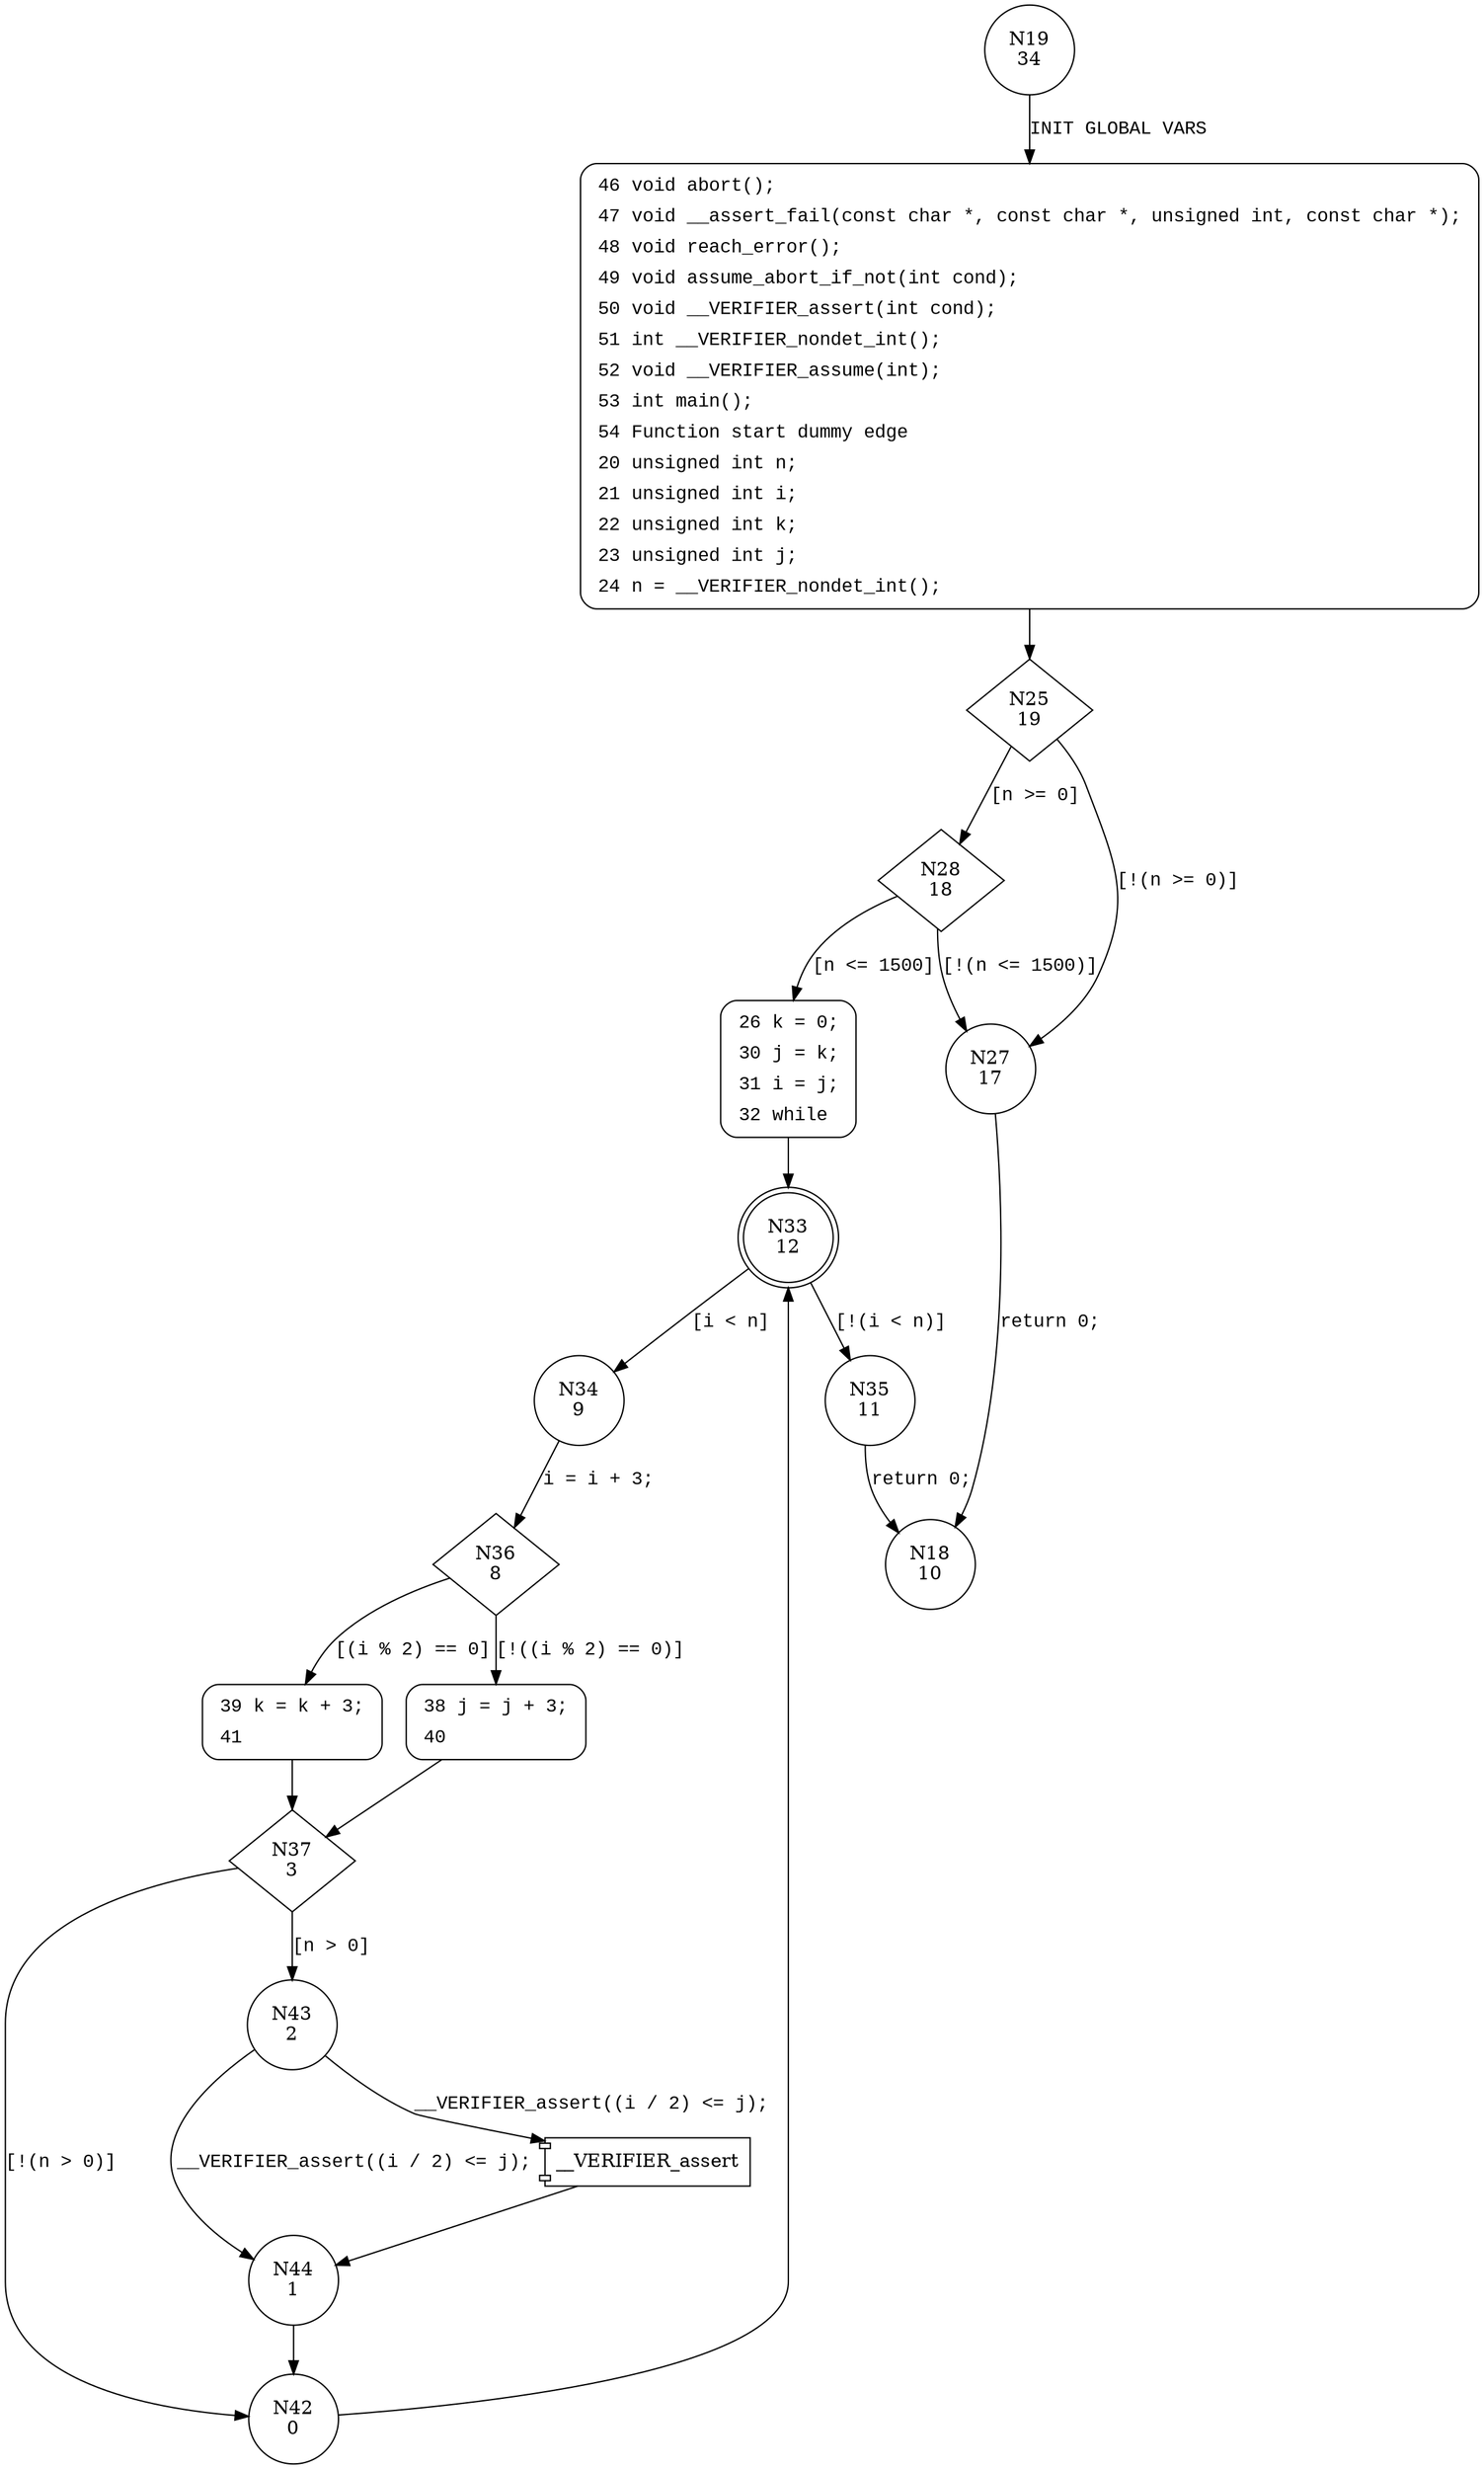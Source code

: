 digraph main {
19 [shape="circle" label="N19\n34"]
46 [shape="circle" label="N46\n33"]
25 [shape="diamond" label="N25\n19"]
28 [shape="diamond" label="N28\n18"]
27 [shape="circle" label="N27\n17"]
18 [shape="circle" label="N18\n10"]
26 [shape="circle" label="N26\n16"]
33 [shape="doublecircle" label="N33\n12"]
34 [shape="circle" label="N34\n9"]
35 [shape="circle" label="N35\n11"]
36 [shape="diamond" label="N36\n8"]
39 [shape="circle" label="N39\n5"]
38 [shape="circle" label="N38\n7"]
37 [shape="diamond" label="N37\n3"]
43 [shape="circle" label="N43\n2"]
42 [shape="circle" label="N42\n0"]
44 [shape="circle" label="N44\n1"]
46 [style="filled,bold" penwidth="1" fillcolor="white" fontname="Courier New" shape="Mrecord" label=<<table border="0" cellborder="0" cellpadding="3" bgcolor="white"><tr><td align="right">46</td><td align="left">void abort();</td></tr><tr><td align="right">47</td><td align="left">void __assert_fail(const char *, const char *, unsigned int, const char *);</td></tr><tr><td align="right">48</td><td align="left">void reach_error();</td></tr><tr><td align="right">49</td><td align="left">void assume_abort_if_not(int cond);</td></tr><tr><td align="right">50</td><td align="left">void __VERIFIER_assert(int cond);</td></tr><tr><td align="right">51</td><td align="left">int __VERIFIER_nondet_int();</td></tr><tr><td align="right">52</td><td align="left">void __VERIFIER_assume(int);</td></tr><tr><td align="right">53</td><td align="left">int main();</td></tr><tr><td align="right">54</td><td align="left">Function start dummy edge</td></tr><tr><td align="right">20</td><td align="left">unsigned int n;</td></tr><tr><td align="right">21</td><td align="left">unsigned int i;</td></tr><tr><td align="right">22</td><td align="left">unsigned int k;</td></tr><tr><td align="right">23</td><td align="left">unsigned int j;</td></tr><tr><td align="right">24</td><td align="left">n = __VERIFIER_nondet_int();</td></tr></table>>]
46 -> 25[label=""]
26 [style="filled,bold" penwidth="1" fillcolor="white" fontname="Courier New" shape="Mrecord" label=<<table border="0" cellborder="0" cellpadding="3" bgcolor="white"><tr><td align="right">26</td><td align="left">k = 0;</td></tr><tr><td align="right">30</td><td align="left">j = k;</td></tr><tr><td align="right">31</td><td align="left">i = j;</td></tr><tr><td align="right">32</td><td align="left">while</td></tr></table>>]
26 -> 33[label=""]
38 [style="filled,bold" penwidth="1" fillcolor="white" fontname="Courier New" shape="Mrecord" label=<<table border="0" cellborder="0" cellpadding="3" bgcolor="white"><tr><td align="right">38</td><td align="left">j = j + 3;</td></tr><tr><td align="right">40</td><td align="left"></td></tr></table>>]
38 -> 37[label=""]
39 [style="filled,bold" penwidth="1" fillcolor="white" fontname="Courier New" shape="Mrecord" label=<<table border="0" cellborder="0" cellpadding="3" bgcolor="white"><tr><td align="right">39</td><td align="left">k = k + 3;</td></tr><tr><td align="right">41</td><td align="left"></td></tr></table>>]
39 -> 37[label=""]
19 -> 46 [label="INIT GLOBAL VARS" fontname="Courier New"]
25 -> 28 [label="[n >= 0]" fontname="Courier New"]
25 -> 27 [label="[!(n >= 0)]" fontname="Courier New"]
27 -> 18 [label="return 0;" fontname="Courier New"]
28 -> 26 [label="[n <= 1500]" fontname="Courier New"]
28 -> 27 [label="[!(n <= 1500)]" fontname="Courier New"]
33 -> 34 [label="[i < n]" fontname="Courier New"]
33 -> 35 [label="[!(i < n)]" fontname="Courier New"]
34 -> 36 [label="i = i + 3;" fontname="Courier New"]
36 -> 39 [label="[(i % 2) == 0]" fontname="Courier New"]
36 -> 38 [label="[!((i % 2) == 0)]" fontname="Courier New"]
37 -> 43 [label="[n > 0]" fontname="Courier New"]
37 -> 42 [label="[!(n > 0)]" fontname="Courier New"]
42 -> 33 [label="" fontname="Courier New"]
100001 [shape="component" label="__VERIFIER_assert"]
43 -> 100001 [label="__VERIFIER_assert((i / 2) <= j);" fontname="Courier New"]
100001 -> 44 [label="" fontname="Courier New"]
43 -> 44 [label="__VERIFIER_assert((i / 2) <= j);" fontname="Courier New"]
44 -> 42 [label="" fontname="Courier New"]
35 -> 18 [label="return 0;" fontname="Courier New"]
}